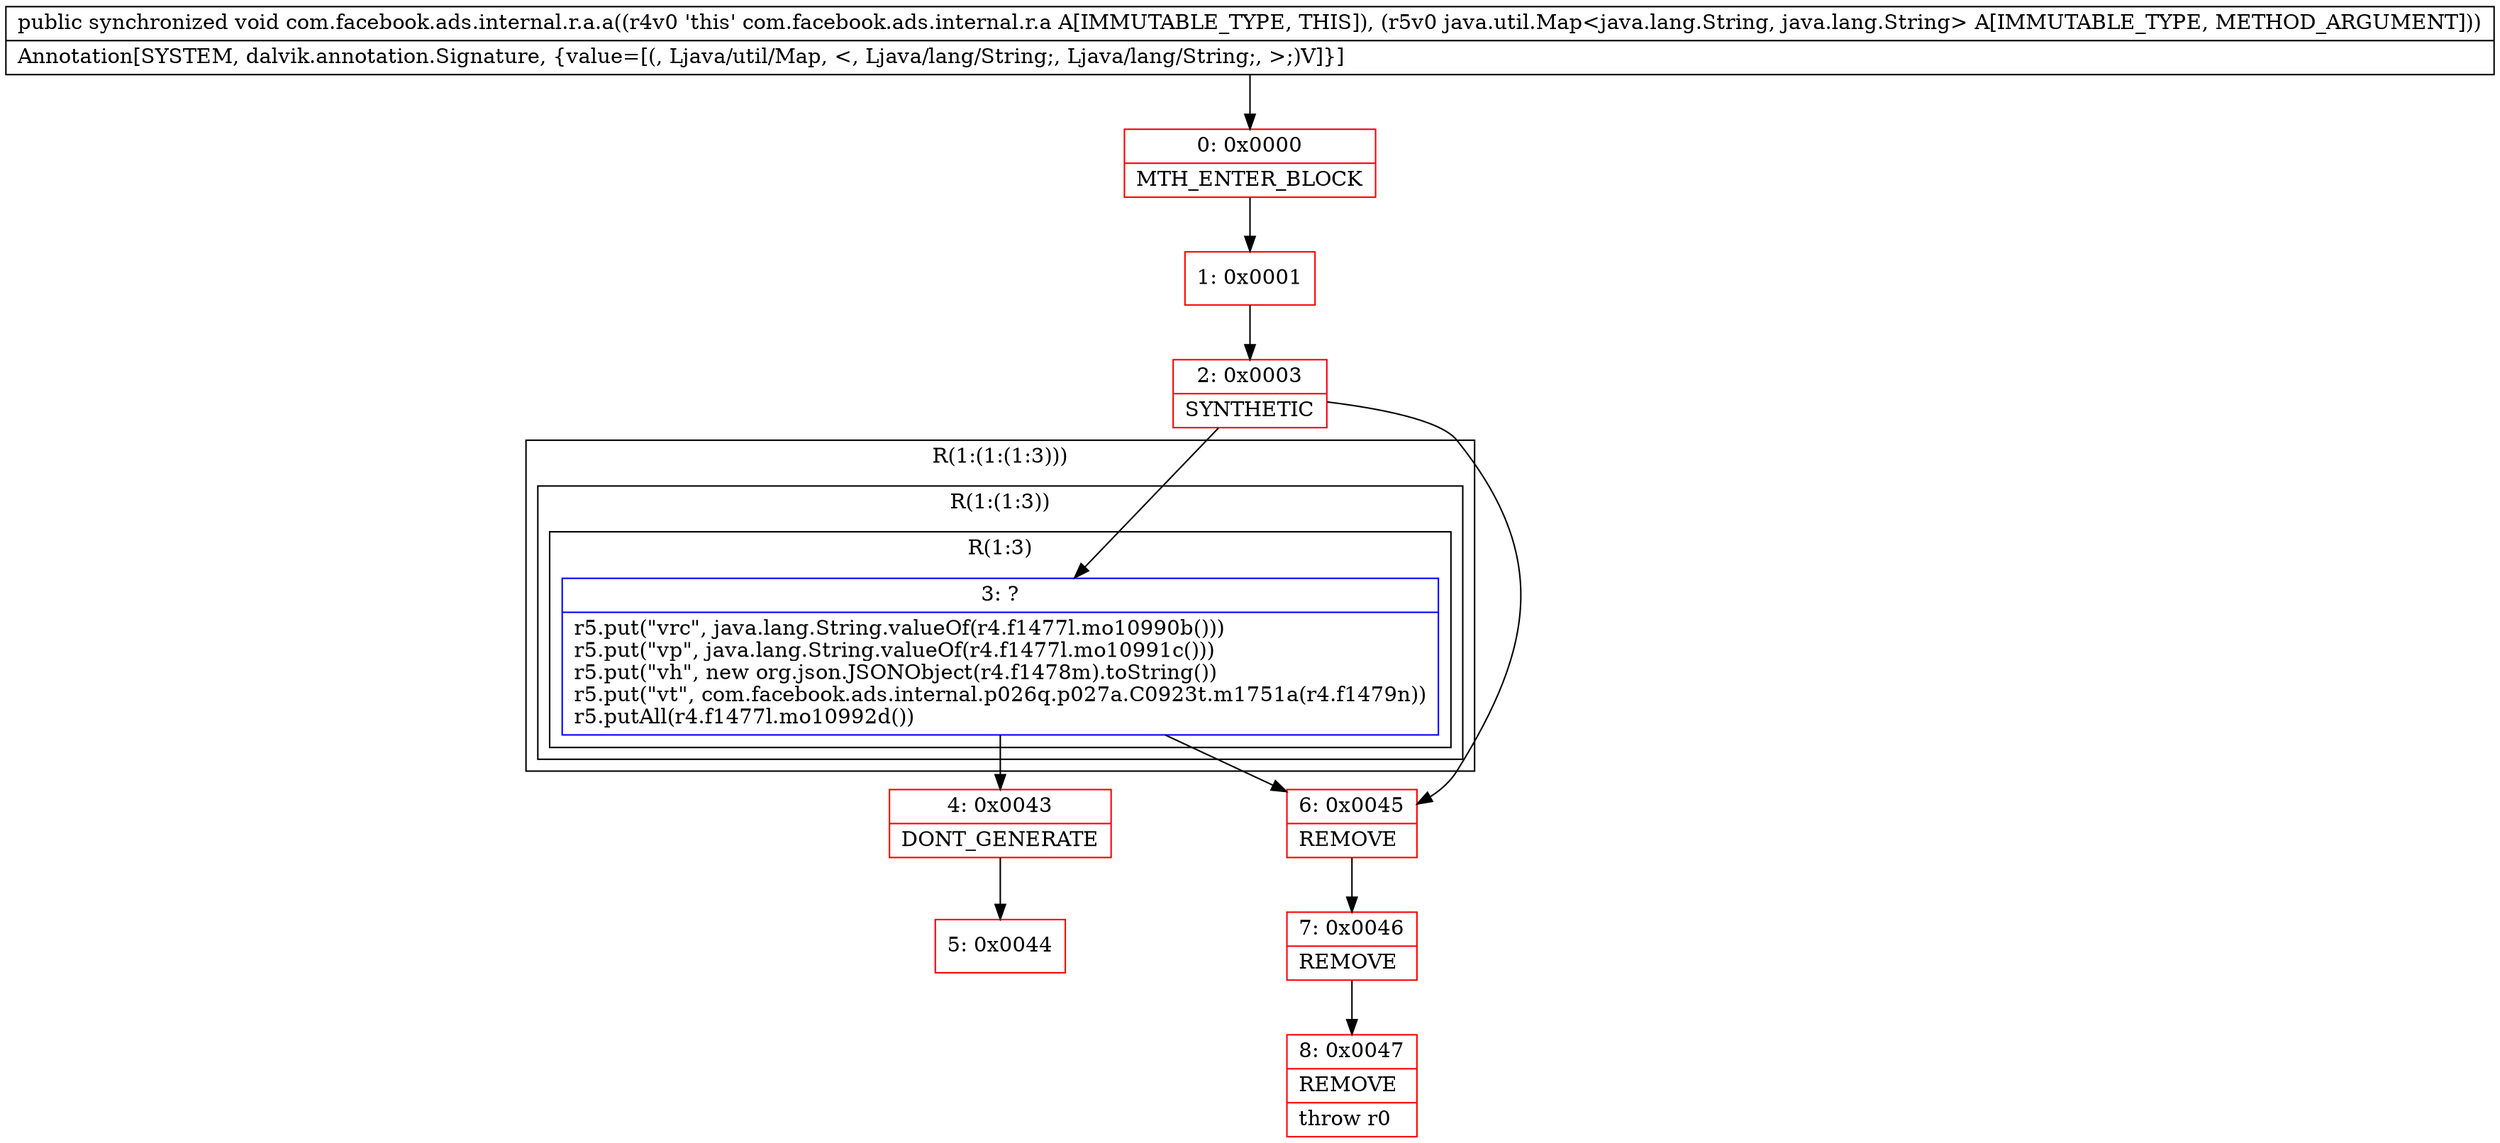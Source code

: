 digraph "CFG forcom.facebook.ads.internal.r.a.a(Ljava\/util\/Map;)V" {
subgraph cluster_Region_1369626064 {
label = "R(1:(1:(1:3)))";
node [shape=record,color=blue];
subgraph cluster_Region_42572382 {
label = "R(1:(1:3))";
node [shape=record,color=blue];
subgraph cluster_Region_343438373 {
label = "R(1:3)";
node [shape=record,color=blue];
Node_3 [shape=record,label="{3\:\ ?|r5.put(\"vrc\", java.lang.String.valueOf(r4.f1477l.mo10990b()))\lr5.put(\"vp\", java.lang.String.valueOf(r4.f1477l.mo10991c()))\lr5.put(\"vh\", new org.json.JSONObject(r4.f1478m).toString())\lr5.put(\"vt\", com.facebook.ads.internal.p026q.p027a.C0923t.m1751a(r4.f1479n))\lr5.putAll(r4.f1477l.mo10992d())\l}"];
}
}
}
Node_0 [shape=record,color=red,label="{0\:\ 0x0000|MTH_ENTER_BLOCK\l}"];
Node_1 [shape=record,color=red,label="{1\:\ 0x0001}"];
Node_2 [shape=record,color=red,label="{2\:\ 0x0003|SYNTHETIC\l}"];
Node_4 [shape=record,color=red,label="{4\:\ 0x0043|DONT_GENERATE\l}"];
Node_5 [shape=record,color=red,label="{5\:\ 0x0044}"];
Node_6 [shape=record,color=red,label="{6\:\ 0x0045|REMOVE\l}"];
Node_7 [shape=record,color=red,label="{7\:\ 0x0046|REMOVE\l}"];
Node_8 [shape=record,color=red,label="{8\:\ 0x0047|REMOVE\l|throw r0\l}"];
MethodNode[shape=record,label="{public synchronized void com.facebook.ads.internal.r.a.a((r4v0 'this' com.facebook.ads.internal.r.a A[IMMUTABLE_TYPE, THIS]), (r5v0 java.util.Map\<java.lang.String, java.lang.String\> A[IMMUTABLE_TYPE, METHOD_ARGUMENT]))  | Annotation[SYSTEM, dalvik.annotation.Signature, \{value=[(, Ljava\/util\/Map, \<, Ljava\/lang\/String;, Ljava\/lang\/String;, \>;)V]\}]\l}"];
MethodNode -> Node_0;
Node_3 -> Node_4;
Node_3 -> Node_6;
Node_0 -> Node_1;
Node_1 -> Node_2;
Node_2 -> Node_3;
Node_2 -> Node_6;
Node_4 -> Node_5;
Node_6 -> Node_7;
Node_7 -> Node_8;
}

